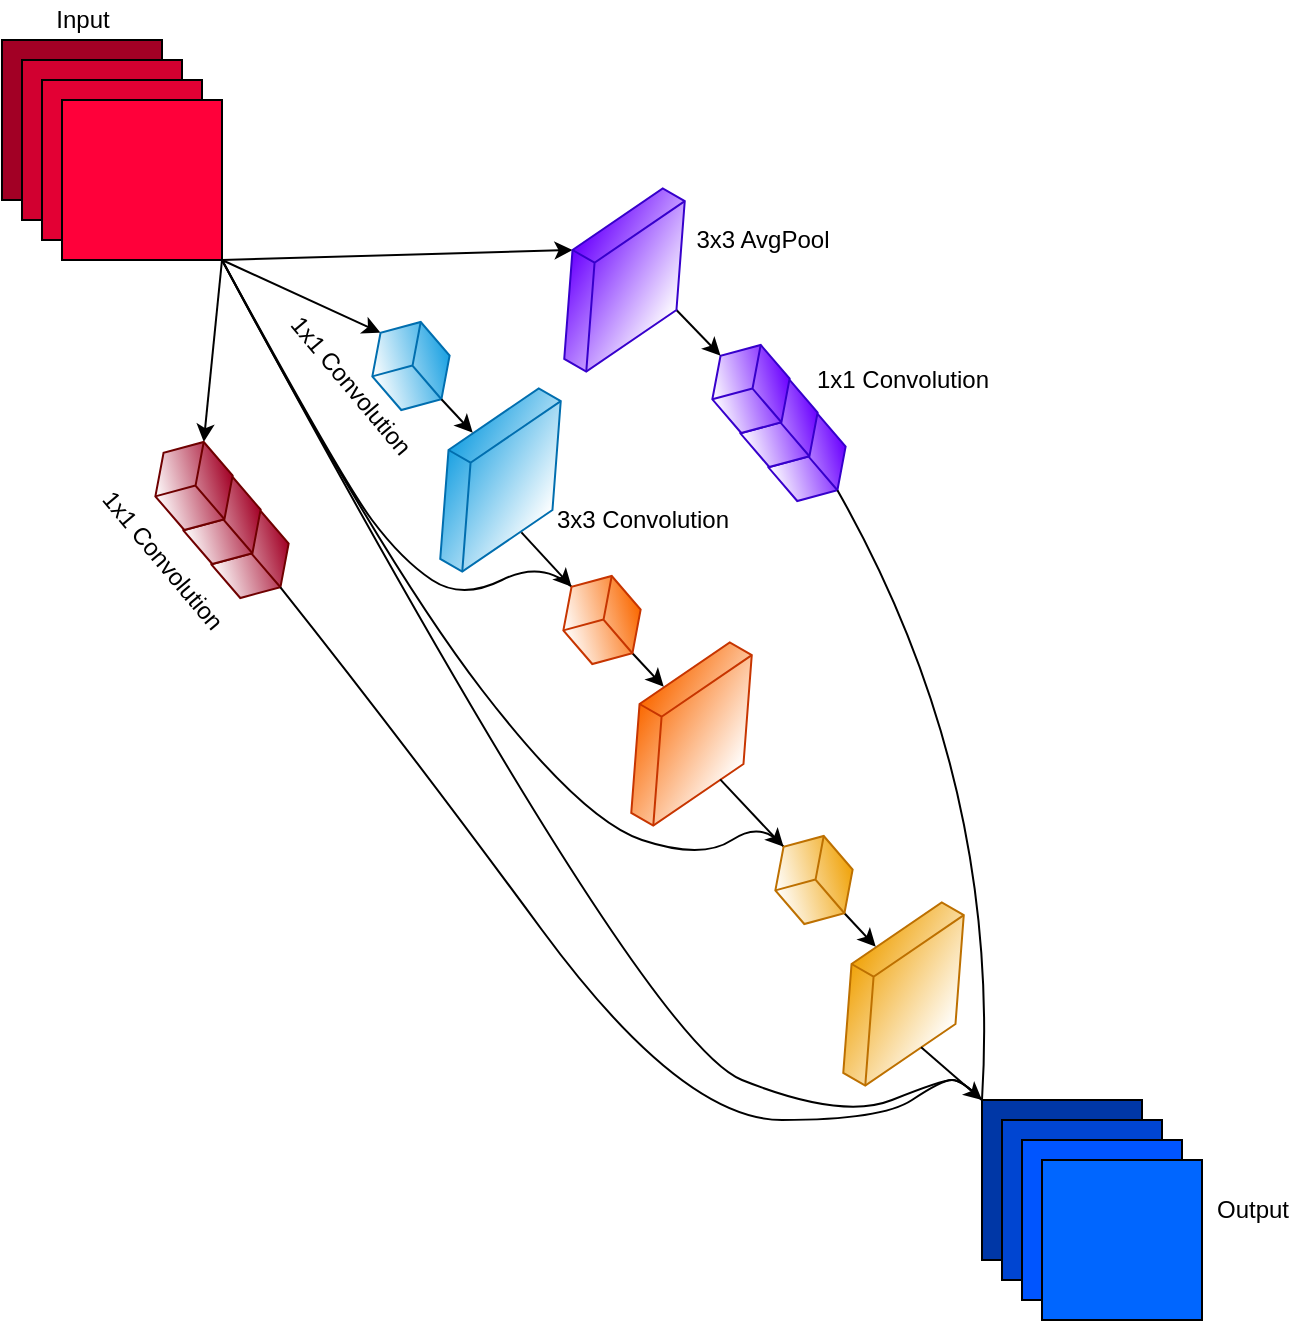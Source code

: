 <mxfile>
    <diagram id="oSIQqzqPlRC4vWWSm2Cj" name="Page-1">
        <mxGraphModel dx="1562" dy="826" grid="1" gridSize="10" guides="1" tooltips="1" connect="1" arrows="1" fold="1" page="1" pageScale="1" pageWidth="800" pageHeight="600" background="#ffffff" math="0" shadow="0">
            <root>
                <mxCell id="0"/>
                <mxCell id="1" parent="0"/>
                <mxCell id="10" value="" style="whiteSpace=wrap;html=1;aspect=fixed;fillColor=#a20025;fontColor=#ffffff;strokeColor=#000000;" vertex="1" parent="1">
                    <mxGeometry x="40" y="40" width="80" height="80" as="geometry"/>
                </mxCell>
                <mxCell id="11" value="" style="whiteSpace=wrap;html=1;aspect=fixed;fillColor=#D10030;fontColor=#ffffff;strokeColor=#000000;" vertex="1" parent="1">
                    <mxGeometry x="50" y="50" width="80" height="80" as="geometry"/>
                </mxCell>
                <mxCell id="13" value="" style="whiteSpace=wrap;html=1;aspect=fixed;fillColor=#E30034;fontColor=#ffffff;strokeColor=#000000;" vertex="1" parent="1">
                    <mxGeometry x="60" y="60" width="80" height="80" as="geometry"/>
                </mxCell>
                <mxCell id="50" style="edgeStyle=none;html=1;exitX=1;exitY=1;exitDx=0;exitDy=0;endArrow=classic;endFill=1;entryX=0;entryY=0;entryDx=0;entryDy=30.397;entryPerimeter=0;" edge="1" parent="1" source="14" target="44">
                    <mxGeometry relative="1" as="geometry">
                        <mxPoint x="220" y="190" as="targetPoint"/>
                    </mxGeometry>
                </mxCell>
                <mxCell id="51" style="edgeStyle=none;html=1;exitX=1;exitY=1;exitDx=0;exitDy=0;entryX=0;entryY=0;entryDx=0;entryDy=9.603;entryPerimeter=0;endArrow=classic;endFill=1;" edge="1" parent="1" source="14" target="33">
                    <mxGeometry relative="1" as="geometry"/>
                </mxCell>
                <mxCell id="56" style="edgeStyle=none;html=1;exitX=1;exitY=1;exitDx=0;exitDy=0;entryX=0.5;entryY=1;entryDx=0;entryDy=0;entryPerimeter=0;endArrow=classic;endFill=1;" edge="1" parent="1" source="14" target="55">
                    <mxGeometry relative="1" as="geometry"/>
                </mxCell>
                <mxCell id="83" style="edgeStyle=none;html=1;exitX=1;exitY=1;exitDx=0;exitDy=0;entryX=0;entryY=0;entryDx=0;entryDy=30.397;entryPerimeter=0;startArrow=none;startFill=0;endArrow=none;endFill=0;curved=1;" edge="1" parent="1" source="14" target="72">
                    <mxGeometry relative="1" as="geometry">
                        <Array as="points">
                            <mxPoint x="210" y="260"/>
                            <mxPoint x="240" y="300"/>
                            <mxPoint x="270" y="320"/>
                            <mxPoint x="310" y="300"/>
                        </Array>
                    </mxGeometry>
                </mxCell>
                <mxCell id="84" style="edgeStyle=none;html=1;exitX=1;exitY=1;exitDx=0;exitDy=0;startArrow=none;startFill=0;endArrow=none;endFill=0;entryX=0;entryY=0;entryDx=0;entryDy=30.397;entryPerimeter=0;curved=1;" edge="1" parent="1" source="14" target="78">
                    <mxGeometry relative="1" as="geometry">
                        <mxPoint x="320" y="400" as="targetPoint"/>
                        <Array as="points">
                            <mxPoint x="230" y="300"/>
                            <mxPoint x="330" y="430"/>
                            <mxPoint x="390" y="450"/>
                            <mxPoint x="420" y="430"/>
                        </Array>
                    </mxGeometry>
                </mxCell>
                <mxCell id="92" style="edgeStyle=none;curved=1;html=1;exitX=1;exitY=1;exitDx=0;exitDy=0;startArrow=none;startFill=0;endArrow=none;endFill=0;" edge="1" parent="1" source="14">
                    <mxGeometry relative="1" as="geometry">
                        <mxPoint x="530" y="570" as="targetPoint"/>
                        <Array as="points">
                            <mxPoint x="360" y="540"/>
                            <mxPoint x="460" y="580"/>
                            <mxPoint x="510" y="560"/>
                            <mxPoint x="520" y="560"/>
                        </Array>
                    </mxGeometry>
                </mxCell>
                <mxCell id="14" value="" style="whiteSpace=wrap;html=1;aspect=fixed;fillColor=#FF003A;strokeColor=#000000;fontColor=#ffffff;" vertex="1" parent="1">
                    <mxGeometry x="70" y="70" width="80" height="80" as="geometry"/>
                </mxCell>
                <mxCell id="32" value="Input" style="text;html=1;align=center;verticalAlign=middle;resizable=0;points=[];autosize=1;strokeColor=none;fillColor=none;" vertex="1" parent="1">
                    <mxGeometry x="60" y="20" width="40" height="20" as="geometry"/>
                </mxCell>
                <mxCell id="38" value="" style="group;rotation=75;direction=east;" vertex="1" connectable="0" parent="1">
                    <mxGeometry x="110" y="250" width="80" height="60" as="geometry"/>
                </mxCell>
                <mxCell id="37" value="" style="whiteSpace=wrap;html=1;shape=mxgraph.basic.isocube;isoAngle=15;strokeColor=#6F0000;fillColor=#a20025;fontColor=#ffffff;gradientColor=#ffffff;rotation=75;" vertex="1" parent="38">
                    <mxGeometry x="34" y="27" width="40" height="40" as="geometry"/>
                </mxCell>
                <mxCell id="34" value="" style="whiteSpace=wrap;html=1;shape=mxgraph.basic.isocube;isoAngle=15;strokeColor=#6F0000;fillColor=#a20025;fontColor=#ffffff;gradientColor=#ffffff;rotation=75;" vertex="1" parent="38">
                    <mxGeometry x="20" y="10" width="40" height="40" as="geometry"/>
                </mxCell>
                <mxCell id="33" value="" style="whiteSpace=wrap;html=1;shape=mxgraph.basic.isocube;isoAngle=15;strokeColor=#6F0000;fillColor=#a20025;fontColor=#ffffff;gradientColor=#ffffff;rotation=75;" vertex="1" parent="38">
                    <mxGeometry x="6" y="-7" width="40" height="40" as="geometry"/>
                </mxCell>
                <mxCell id="48" value="" style="group" vertex="1" connectable="0" parent="1">
                    <mxGeometry x="219.995" y="178.505" width="76.99" height="82.99" as="geometry"/>
                </mxCell>
                <mxCell id="44" value="" style="whiteSpace=wrap;html=1;shape=mxgraph.basic.isocube;isoAngle=15;strokeColor=#006EAF;fillColor=#1ba1e2;fontColor=#ffffff;rotation=75;gradientColor=#ffffff;" vertex="1" parent="48">
                    <mxGeometry x="4.495" y="4.495" width="40" height="40" as="geometry"/>
                </mxCell>
                <mxCell id="53" value="1x1 Convolution" style="text;html=1;align=center;verticalAlign=middle;resizable=0;points=[];autosize=1;strokeColor=none;fillColor=none;rotation=50;" vertex="1" parent="48">
                    <mxGeometry x="-55.505" y="24.495" width="100" height="20" as="geometry"/>
                </mxCell>
                <mxCell id="49" value="" style="group" vertex="1" connectable="0" parent="1">
                    <mxGeometry x="389.995" y="189.995" width="76.99" height="82.99" as="geometry"/>
                </mxCell>
                <mxCell id="45" value="" style="whiteSpace=wrap;html=1;shape=mxgraph.basic.isocube;isoAngle=15;strokeColor=#3700CC;fillColor=#6a00ff;fontColor=#ffffff;rotation=75;gradientColor=#ffffff;" vertex="1" parent="49">
                    <mxGeometry x="32.495" y="38.495" width="40" height="40" as="geometry"/>
                </mxCell>
                <mxCell id="46" value="" style="whiteSpace=wrap;html=1;shape=mxgraph.basic.isocube;isoAngle=15;strokeColor=#3700CC;fillColor=#6a00ff;fontColor=#ffffff;rotation=75;gradientColor=#ffffff;" vertex="1" parent="49">
                    <mxGeometry x="18.495" y="21.495" width="40" height="40" as="geometry"/>
                </mxCell>
                <mxCell id="47" value="" style="whiteSpace=wrap;html=1;shape=mxgraph.basic.isocube;isoAngle=15;strokeColor=#3700CC;fillColor=#6a00ff;fontColor=#ffffff;rotation=75;gradientColor=#ffffff;" vertex="1" parent="49">
                    <mxGeometry x="4.495" y="4.495" width="40" height="40" as="geometry"/>
                </mxCell>
                <mxCell id="54" value="3x3 AvgPool" style="text;html=1;align=center;verticalAlign=middle;resizable=0;points=[];autosize=1;strokeColor=none;fillColor=none;" vertex="1" parent="1">
                    <mxGeometry x="380" y="130" width="80" height="20" as="geometry"/>
                </mxCell>
                <mxCell id="57" style="edgeStyle=none;html=1;exitX=0.5;exitY=0;exitDx=0;exitDy=0;exitPerimeter=0;entryX=0;entryY=0;entryDx=0;entryDy=30.397;entryPerimeter=0;endArrow=classic;endFill=1;" edge="1" parent="1" source="55" target="47">
                    <mxGeometry relative="1" as="geometry"/>
                </mxCell>
                <mxCell id="55" value="" style="whiteSpace=wrap;html=1;shape=mxgraph.basic.isocube;isoAngle=15;strokeColor=#3700CC;fillColor=#6a00ff;fontColor=#ffffff;gradientColor=#ffffff;rotation=-240;gradientDirection=north;" vertex="1" parent="1">
                    <mxGeometry x="302" y="130" width="98.49" height="60" as="geometry"/>
                </mxCell>
                <mxCell id="58" value="1x1 Convolution" style="text;html=1;align=center;verticalAlign=middle;resizable=0;points=[];autosize=1;strokeColor=none;fillColor=none;" vertex="1" parent="1">
                    <mxGeometry x="440" y="200" width="100" height="20" as="geometry"/>
                </mxCell>
                <mxCell id="62" value="" style="whiteSpace=wrap;html=1;shape=mxgraph.basic.isocube;isoAngle=15;strokeColor=#006EAF;fillColor=#1ba1e2;fontColor=#ffffff;rotation=-240;gradientDirection=north;gradientColor=#ffffff;" vertex="1" parent="1">
                    <mxGeometry x="240" y="230" width="98.49" height="60" as="geometry"/>
                </mxCell>
                <mxCell id="40" value="1x1 Convolution" style="text;html=1;align=center;verticalAlign=middle;resizable=0;points=[];autosize=1;strokeColor=none;fillColor=none;rotation=50;" vertex="1" parent="1">
                    <mxGeometry x="70" y="290" width="100" height="20" as="geometry"/>
                </mxCell>
                <mxCell id="63" value="3x3 Convolution" style="text;html=1;align=center;verticalAlign=middle;resizable=0;points=[];autosize=1;strokeColor=none;fillColor=none;rotation=0;" vertex="1" parent="1">
                    <mxGeometry x="310" y="270" width="100" height="20" as="geometry"/>
                </mxCell>
                <mxCell id="65" style="edgeStyle=none;html=1;exitX=0;exitY=0;exitDx=40;exitDy=9.603;exitPerimeter=0;entryX=0.363;entryY=0.897;entryDx=0;entryDy=0;entryPerimeter=0;endArrow=classic;endFill=1;" edge="1" parent="1" source="44" target="62">
                    <mxGeometry relative="1" as="geometry"/>
                </mxCell>
                <mxCell id="74" value="" style="whiteSpace=wrap;html=1;shape=mxgraph.basic.isocube;isoAngle=15;strokeColor=#C73500;fillColor=#fa6800;fontColor=#000000;rotation=-240;gradientDirection=north;gradientColor=#ffffff;" vertex="1" parent="1">
                    <mxGeometry x="335.51" y="357" width="98.49" height="60" as="geometry"/>
                </mxCell>
                <mxCell id="75" style="edgeStyle=none;html=1;exitX=0;exitY=0;exitDx=40;exitDy=9.603;exitPerimeter=0;entryX=0.363;entryY=0.897;entryDx=0;entryDy=0;entryPerimeter=0;endArrow=classic;endFill=1;" edge="1" parent="1" source="72" target="74">
                    <mxGeometry relative="1" as="geometry"/>
                </mxCell>
                <mxCell id="80" style="edgeStyle=none;html=1;exitX=0;exitY=0;exitDx=0;exitDy=30.397;exitPerimeter=0;entryX=0.677;entryY=0.131;entryDx=0;entryDy=0;entryPerimeter=0;endArrow=none;endFill=0;startArrow=classic;startFill=1;" edge="1" parent="1" source="72" target="62">
                    <mxGeometry relative="1" as="geometry"/>
                </mxCell>
                <mxCell id="72" value="" style="whiteSpace=wrap;html=1;shape=mxgraph.basic.isocube;isoAngle=15;strokeColor=#C73500;fillColor=#fa6800;fontColor=#000000;rotation=75;gradientColor=#ffffff;" vertex="1" parent="1">
                    <mxGeometry x="320" y="310" width="40" height="40" as="geometry"/>
                </mxCell>
                <mxCell id="76" value="" style="whiteSpace=wrap;html=1;shape=mxgraph.basic.isocube;isoAngle=15;strokeColor=#BD7000;fillColor=#f0a30a;fontColor=#000000;rotation=-240;gradientDirection=north;gradientColor=#ffffff;" vertex="1" parent="1">
                    <mxGeometry x="441.51" y="487" width="98.49" height="60" as="geometry"/>
                </mxCell>
                <mxCell id="77" style="edgeStyle=none;html=1;exitX=0;exitY=0;exitDx=40;exitDy=9.603;exitPerimeter=0;entryX=0.363;entryY=0.897;entryDx=0;entryDy=0;entryPerimeter=0;endArrow=classic;endFill=1;" edge="1" parent="1" source="78" target="76">
                    <mxGeometry relative="1" as="geometry"/>
                </mxCell>
                <mxCell id="82" style="edgeStyle=none;html=1;exitX=0;exitY=0;exitDx=0;exitDy=30.397;exitPerimeter=0;entryX=0.627;entryY=0.104;entryDx=0;entryDy=0;entryPerimeter=0;startArrow=classic;startFill=1;endArrow=none;endFill=0;" edge="1" parent="1" source="78" target="74">
                    <mxGeometry relative="1" as="geometry"/>
                </mxCell>
                <mxCell id="78" value="" style="whiteSpace=wrap;html=1;shape=mxgraph.basic.isocube;isoAngle=15;strokeColor=#BD7000;fillColor=#f0a30a;fontColor=#000000;rotation=75;gradientColor=#ffffff;" vertex="1" parent="1">
                    <mxGeometry x="426" y="440" width="40" height="40" as="geometry"/>
                </mxCell>
                <mxCell id="89" value="" style="group" vertex="1" connectable="0" parent="1">
                    <mxGeometry x="530" y="570" width="110" height="110" as="geometry"/>
                </mxCell>
                <mxCell id="85" value="" style="whiteSpace=wrap;html=1;aspect=fixed;fillColor=#0037A6;fontColor=#ffffff;strokeColor=#000000;" vertex="1" parent="89">
                    <mxGeometry width="80" height="80" as="geometry"/>
                </mxCell>
                <mxCell id="86" value="" style="whiteSpace=wrap;html=1;aspect=fixed;fillColor=#0045D1;fontColor=#ffffff;strokeColor=#000000;" vertex="1" parent="89">
                    <mxGeometry x="10" y="10" width="80" height="80" as="geometry"/>
                </mxCell>
                <mxCell id="87" value="" style="whiteSpace=wrap;html=1;aspect=fixed;fillColor=#0055FF;fontColor=#ffffff;strokeColor=#000000;" vertex="1" parent="89">
                    <mxGeometry x="20" y="20" width="80" height="80" as="geometry"/>
                </mxCell>
                <mxCell id="88" value="" style="whiteSpace=wrap;html=1;aspect=fixed;fillColor=#0066FF;strokeColor=#000000;fontColor=#ffffff;" vertex="1" parent="89">
                    <mxGeometry x="30" y="30" width="80" height="80" as="geometry"/>
                </mxCell>
                <mxCell id="90" value="Output" style="text;html=1;align=center;verticalAlign=middle;resizable=0;points=[];autosize=1;strokeColor=none;fillColor=none;" vertex="1" parent="1">
                    <mxGeometry x="640" y="615" width="50" height="20" as="geometry"/>
                </mxCell>
                <mxCell id="91" style="edgeStyle=none;html=1;exitX=0;exitY=0;exitDx=40;exitDy=9.603;exitPerimeter=0;entryX=0;entryY=0;entryDx=0;entryDy=0;startArrow=none;startFill=0;endArrow=none;endFill=0;curved=1;" edge="1" parent="1" source="37" target="85">
                    <mxGeometry relative="1" as="geometry">
                        <Array as="points">
                            <mxPoint x="240" y="390"/>
                            <mxPoint x="380" y="580"/>
                            <mxPoint x="480" y="580"/>
                            <mxPoint x="510" y="560"/>
                            <mxPoint x="520" y="560"/>
                        </Array>
                    </mxGeometry>
                </mxCell>
                <mxCell id="93" style="edgeStyle=none;curved=1;html=1;exitX=0;exitY=0;exitDx=0;exitDy=0;entryX=0.689;entryY=0.151;entryDx=0;entryDy=0;entryPerimeter=0;startArrow=classic;startFill=1;endArrow=none;endFill=0;" edge="1" parent="1" source="85" target="76">
                    <mxGeometry relative="1" as="geometry"/>
                </mxCell>
                <mxCell id="94" style="edgeStyle=none;curved=1;html=1;exitX=0;exitY=0;exitDx=40;exitDy=9.603;exitPerimeter=0;entryX=0;entryY=0;entryDx=0;entryDy=0;startArrow=none;startFill=0;endArrow=none;endFill=0;" edge="1" parent="1" source="45" target="85">
                    <mxGeometry relative="1" as="geometry">
                        <Array as="points">
                            <mxPoint x="540" y="410"/>
                        </Array>
                    </mxGeometry>
                </mxCell>
            </root>
        </mxGraphModel>
    </diagram>
</mxfile>